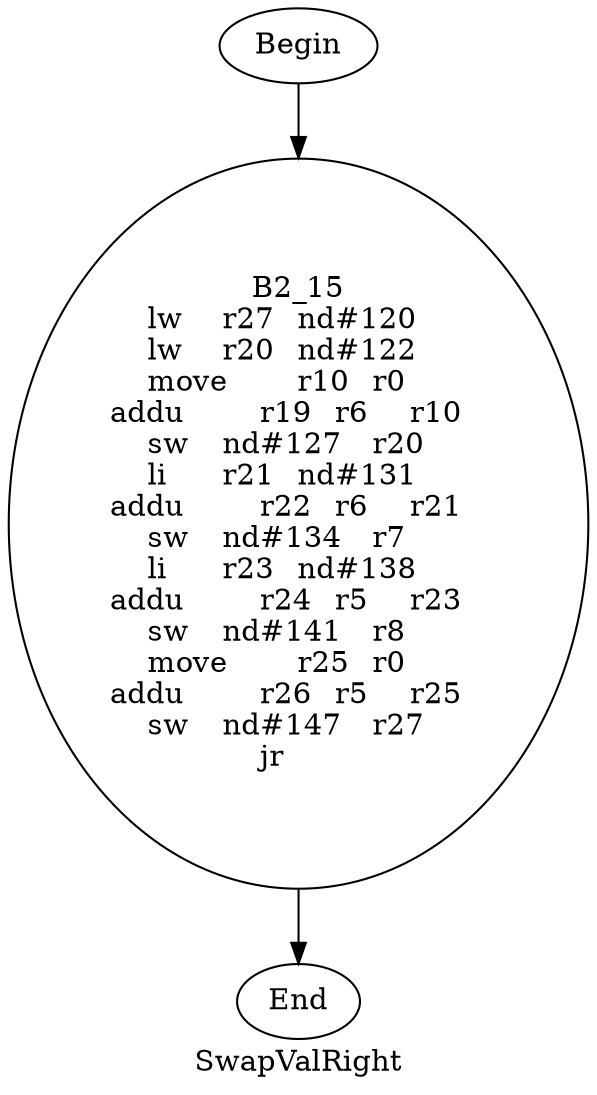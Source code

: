 digraph G{
	label = "SwapValRight"	style = "dashed";
	color = purple;
	Node0 [label = "Begin"];
	Node0 -> {Node2 }
	Node1 [label = "End"];
	Node1 -> {}
	Node2 [label = "B2_15\nlw	r27	nd#120	\nlw	r20	nd#122	\nmove	r10	r0	\naddu	r19	r6	r10	\nsw	nd#127	r20	\nli	r21	nd#131	\naddu	r22	r6	r21	\nsw	nd#134	r7	\nli	r23	nd#138	\naddu	r24	r5	r23	\nsw	nd#141	r8	\nmove	r25	r0	\naddu	r26	r5	r25	\nsw	nd#147	r27	\njr	\n"];
	Node2 -> {Node1 }
}
